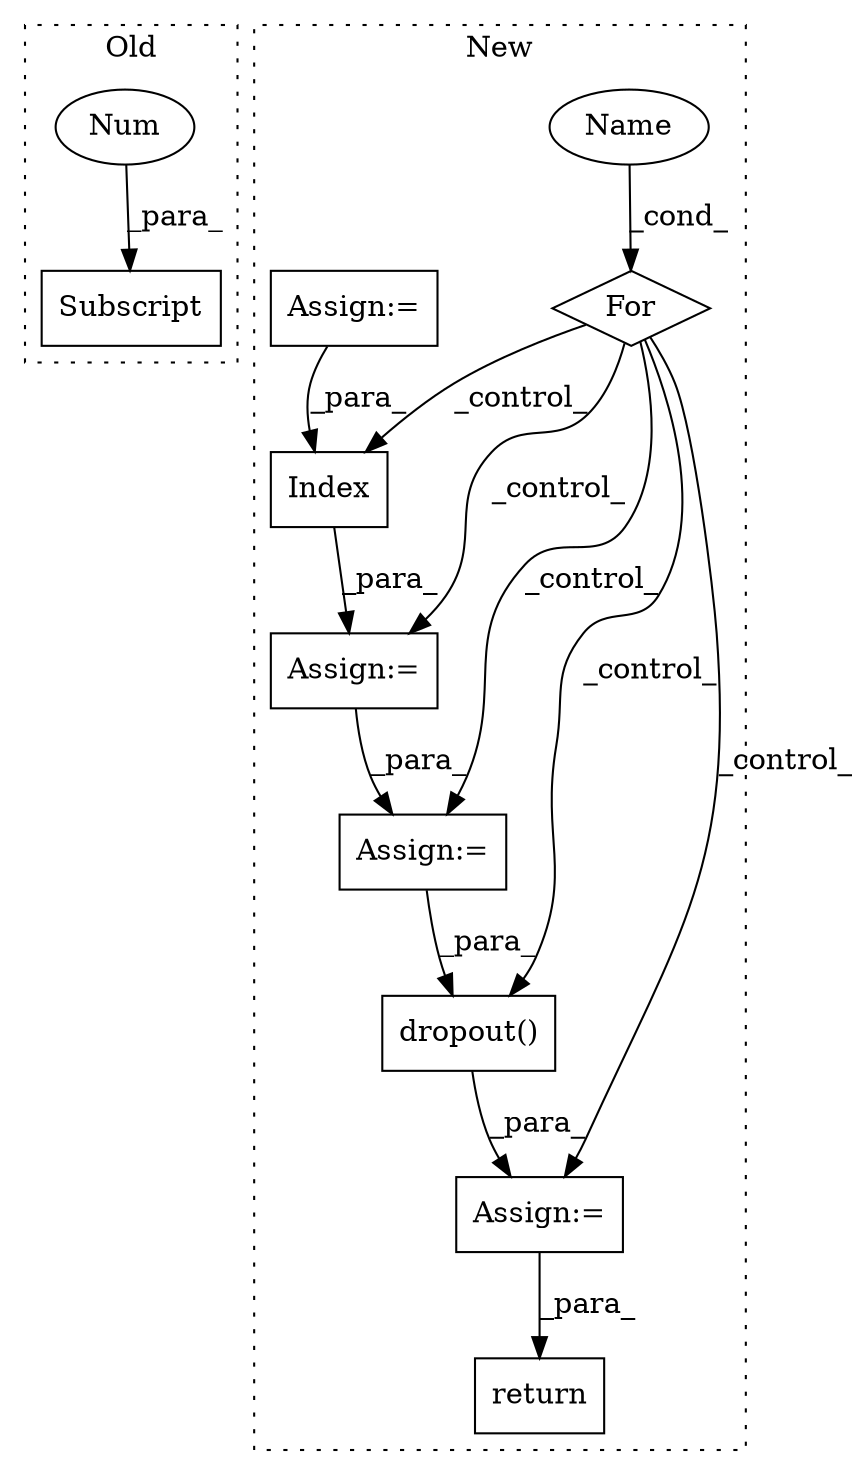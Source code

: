 digraph G {
subgraph cluster0 {
1 [label="Subscript" a="63" s="8403,0" l="10,0" shape="box"];
8 [label="Num" a="76" s="8410" l="2" shape="ellipse"];
label = "Old";
style="dotted";
}
subgraph cluster1 {
2 [label="Index" a="46" s="8938,8953" l="14,1" shape="box"];
3 [label="Assign:=" a="68" s="8968" l="3" shape="box"];
4 [label="Name" a="87" s="8729" l="1" shape="ellipse"];
5 [label="For" a="107" s="8725,8754" l="4,14" shape="diamond"];
6 [label="Assign:=" a="68" s="8935" l="3" shape="box"];
7 [label="dropout()" a="75" s="9006,9020" l="13,1" shape="box"];
9 [label="Assign:=" a="68" s="8671" l="3" shape="box"];
10 [label="Assign:=" a="68" s="9003" l="3" shape="box"];
11 [label="return" a="93" s="9122" l="7" shape="box"];
label = "New";
style="dotted";
}
2 -> 6 [label="_para_"];
3 -> 7 [label="_para_"];
4 -> 5 [label="_cond_"];
5 -> 7 [label="_control_"];
5 -> 2 [label="_control_"];
5 -> 10 [label="_control_"];
5 -> 6 [label="_control_"];
5 -> 3 [label="_control_"];
6 -> 3 [label="_para_"];
7 -> 10 [label="_para_"];
8 -> 1 [label="_para_"];
9 -> 2 [label="_para_"];
10 -> 11 [label="_para_"];
}